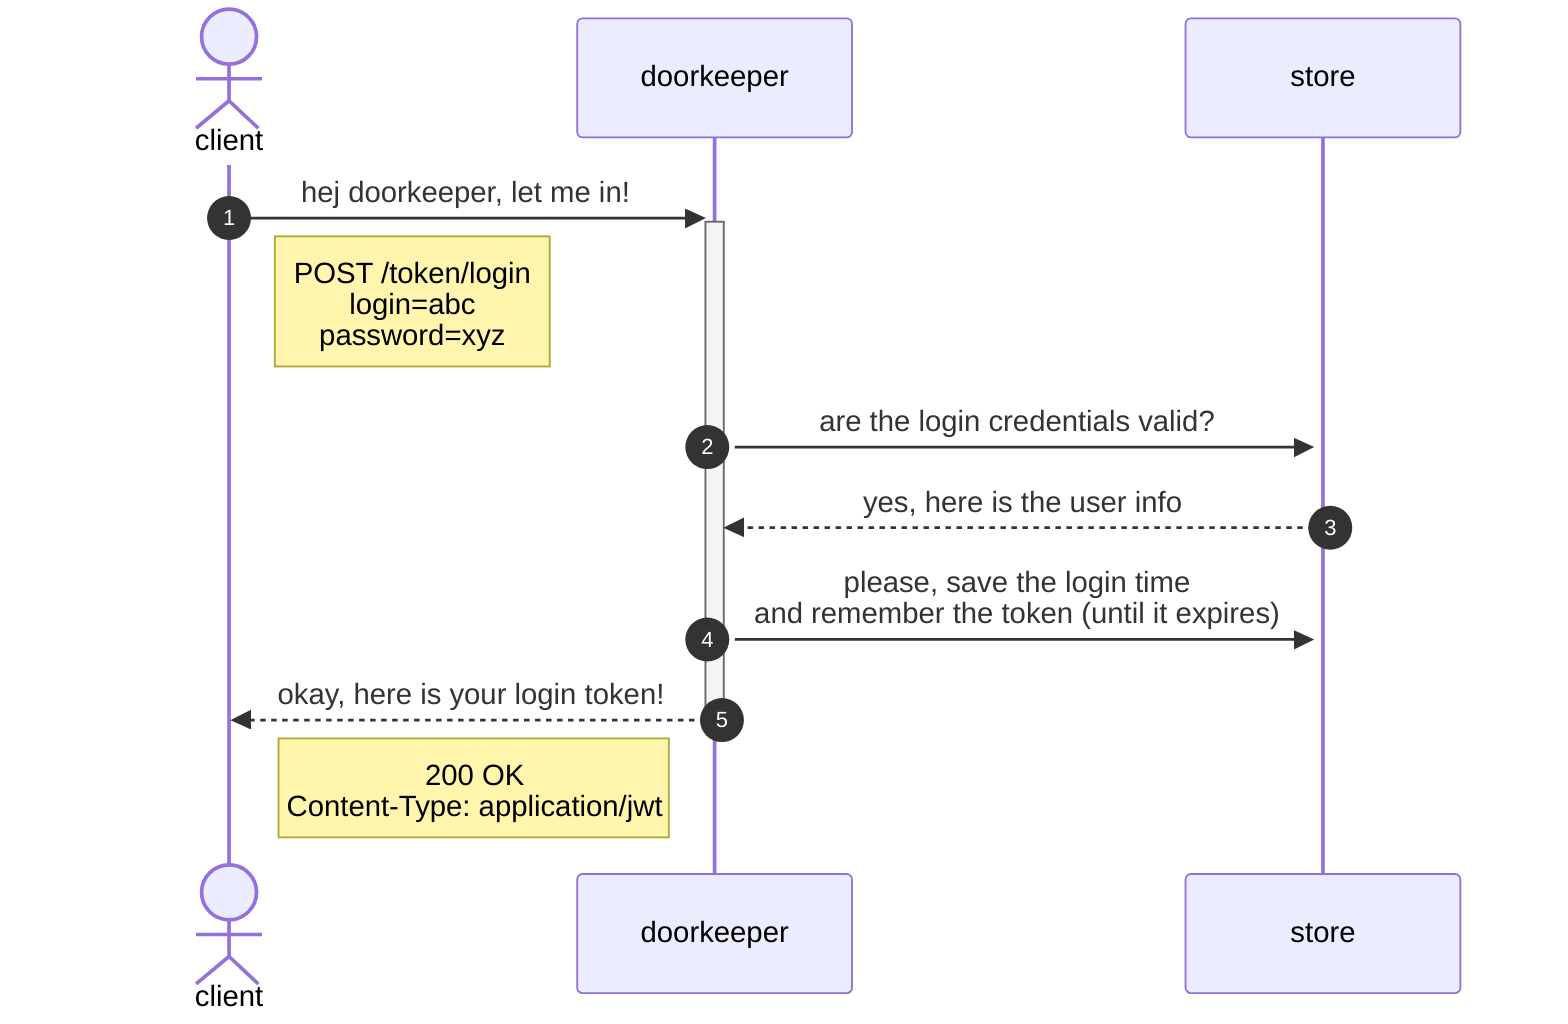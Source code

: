 sequenceDiagram

autonumber

actor client

client->>+doorkeeper: hej doorkeeper, let me in!
Note right of client: POST /token/login<br>login=abc<br>password=xyz

doorkeeper->>+store: are the login credentials valid?
store-->>doorkeeper: yes, here is the user info
doorkeeper->>store: please, save the login time<br>and remember the token (until it expires)

doorkeeper-->>-client: okay, here is your login token!
Note left of doorkeeper: 200 OK<br>Content-Type: application/jwt